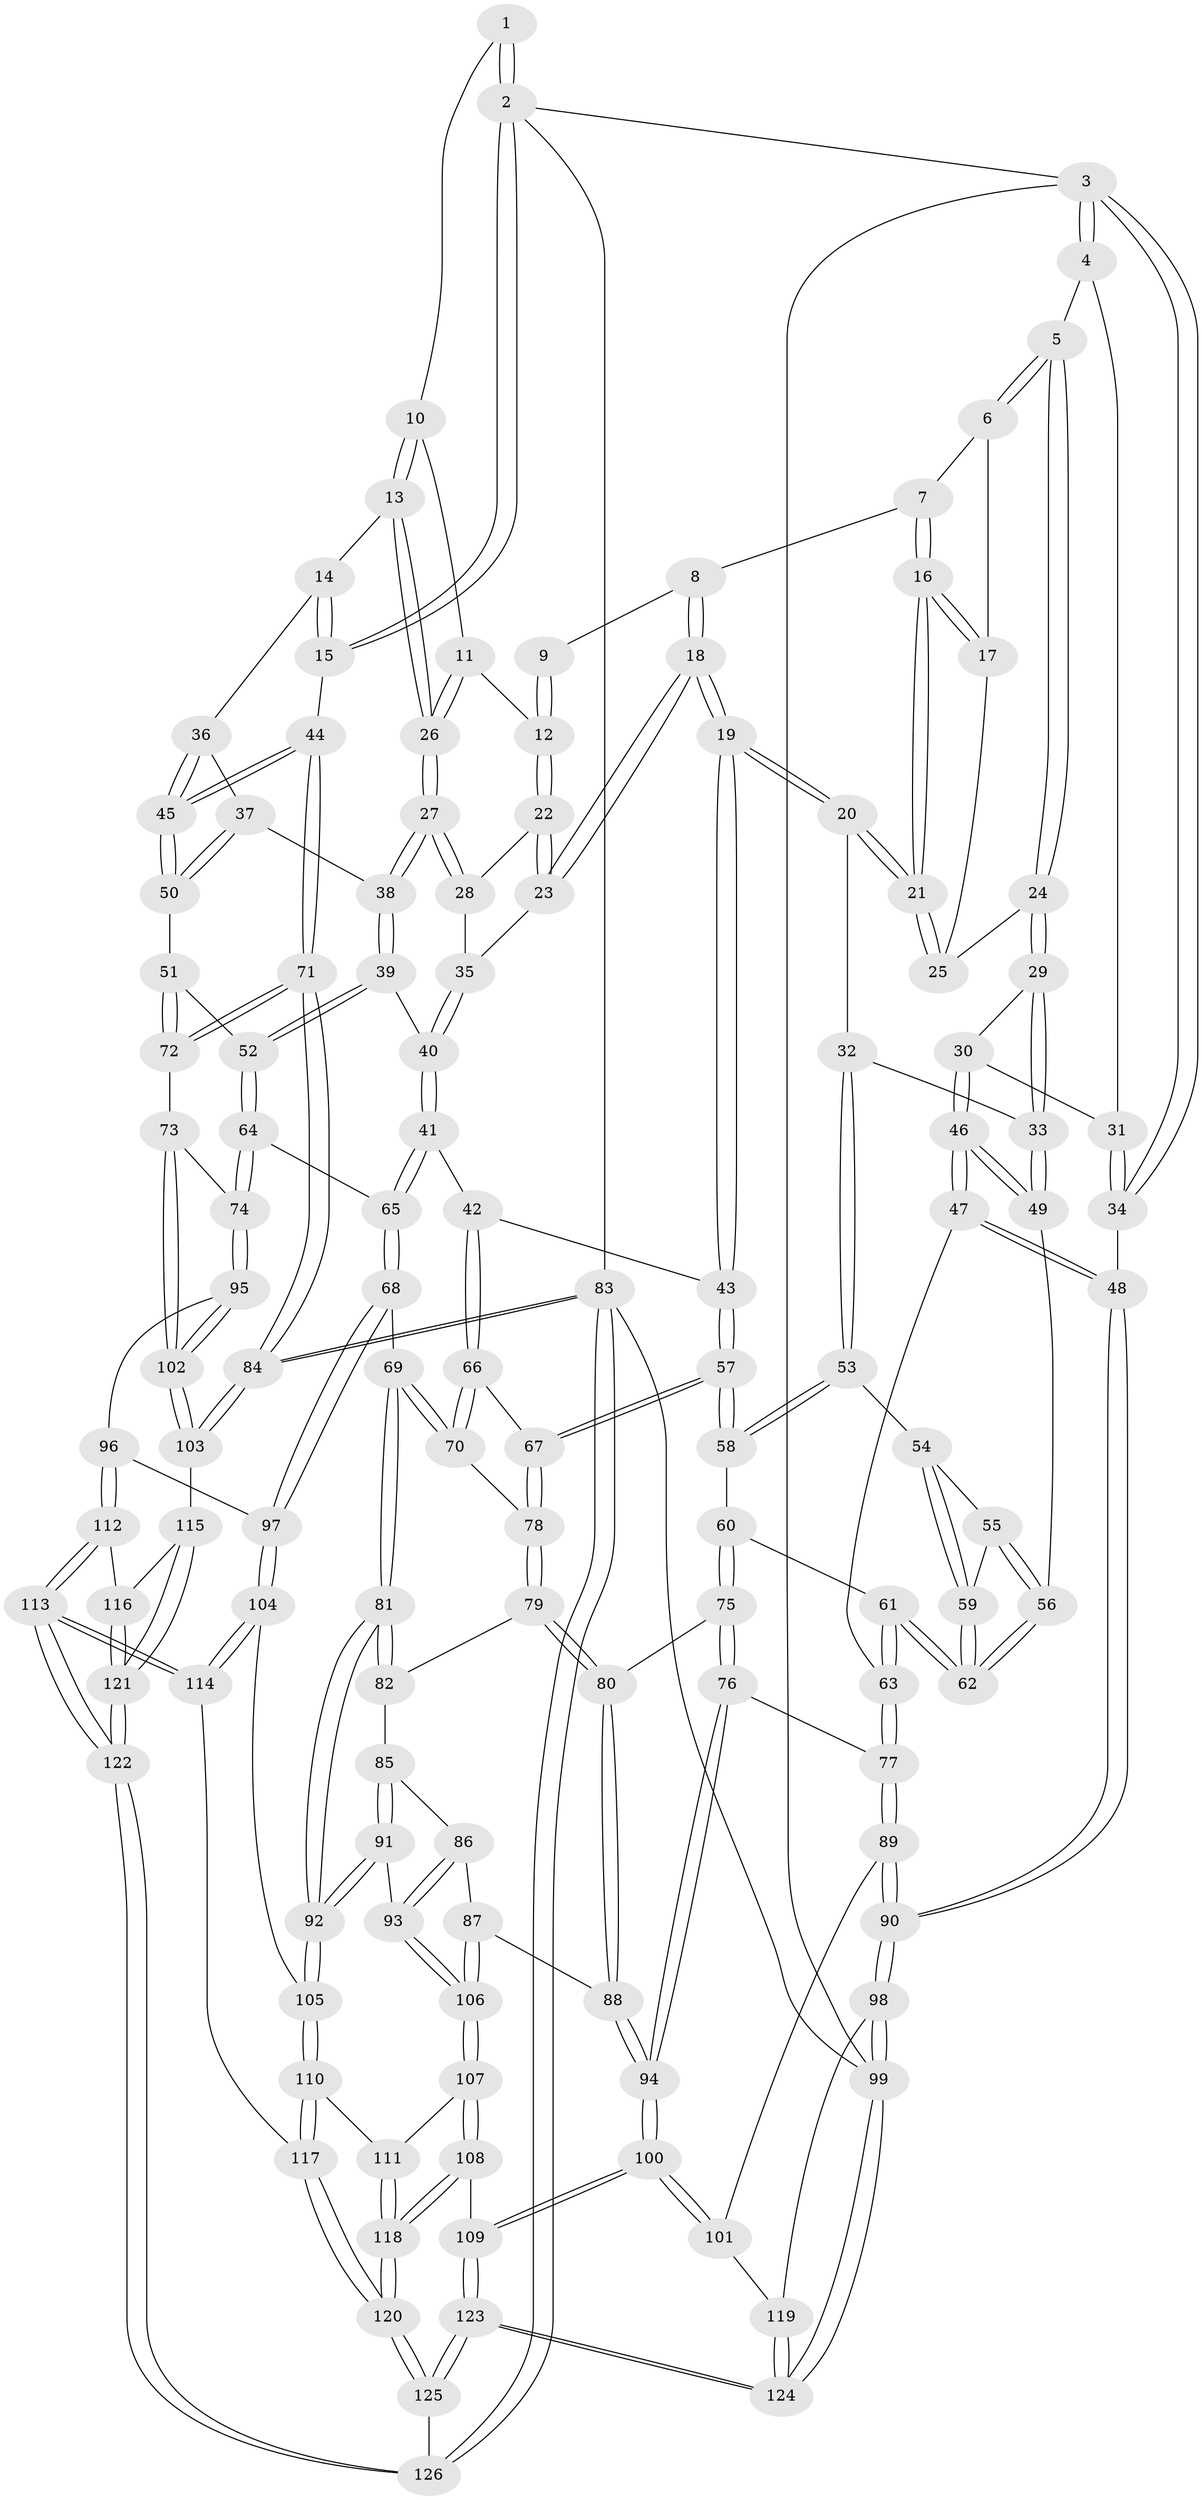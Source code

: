 // coarse degree distribution, {3: 0.1111111111111111, 6: 0.07407407407407407, 4: 0.4444444444444444, 5: 0.35802469135802467, 2: 0.012345679012345678}
// Generated by graph-tools (version 1.1) at 2025/42/03/06/25 10:42:32]
// undirected, 126 vertices, 312 edges
graph export_dot {
graph [start="1"]
  node [color=gray90,style=filled];
  1 [pos="+0.8292136032991959+0"];
  2 [pos="+1+0"];
  3 [pos="+0+0"];
  4 [pos="+0+0"];
  5 [pos="+0.051799661995717866+0"];
  6 [pos="+0.3607763559734295+0"];
  7 [pos="+0.42872688472965986+0"];
  8 [pos="+0.4848692278224118+0"];
  9 [pos="+0.7521135639396667+0"];
  10 [pos="+0.848552969643385+0"];
  11 [pos="+0.7752957969016508+0.06706086476722299"];
  12 [pos="+0.7208240174691156+0.036552155388605886"];
  13 [pos="+0.8867146584559996+0.055255419110460884"];
  14 [pos="+1+0.08672630420049965"];
  15 [pos="+1+0.04437120101662773"];
  16 [pos="+0.35807875541903245+0.10683423359702915"];
  17 [pos="+0.31497492902926055+0.06397517582346715"];
  18 [pos="+0.5415603021491139+0.08816104878975793"];
  19 [pos="+0.5042982791810612+0.18170295013021084"];
  20 [pos="+0.39639724974022567+0.19467364958543307"];
  21 [pos="+0.3687420006706114+0.13779013670812051"];
  22 [pos="+0.6916110595929624+0.06004437007868778"];
  23 [pos="+0.5570187905217218+0.08842414652585609"];
  24 [pos="+0.23738739778300674+0.07805453320938728"];
  25 [pos="+0.25117818703466005+0.07768596599418447"];
  26 [pos="+0.8299527833874144+0.12799267751199564"];
  27 [pos="+0.8292471521968219+0.13162879432460964"];
  28 [pos="+0.7407285691987973+0.1545787969939521"];
  29 [pos="+0.22907196474028+0.12788779007971787"];
  30 [pos="+0.10708509598074856+0.157324004846089"];
  31 [pos="+0.08192511517844496+0.08025017561523892"];
  32 [pos="+0.3843907643024623+0.2020618626425676"];
  33 [pos="+0.2811550430980969+0.19294884773916235"];
  34 [pos="+0+0.30468240911684813"];
  35 [pos="+0.7289439538318937+0.16352716860949565"];
  36 [pos="+0.9195731919783691+0.18995590092011477"];
  37 [pos="+0.8735921273617481+0.19948571754983177"];
  38 [pos="+0.860506006487394+0.19371826607205456"];
  39 [pos="+0.7581299893976444+0.31878796321245517"];
  40 [pos="+0.6744858027453885+0.29180546080497544"];
  41 [pos="+0.6261438333659867+0.29891696810897705"];
  42 [pos="+0.6170850234399505+0.2978666089567485"];
  43 [pos="+0.5279019280899265+0.21859618545442924"];
  44 [pos="+1+0.31041993441660637"];
  45 [pos="+1+0.3104962355933461"];
  46 [pos="+0.0762370283688957+0.2881302838762554"];
  47 [pos="+0.07554270014328913+0.28866066961100223"];
  48 [pos="+0+0.36344853878407957"];
  49 [pos="+0.17578921845042694+0.287044740004961"];
  50 [pos="+0.9445029701981975+0.3362871523025927"];
  51 [pos="+0.9282778614431632+0.3506455935754788"];
  52 [pos="+0.7889320132503173+0.3589902888168051"];
  53 [pos="+0.36272789145357537+0.2678622846553277"];
  54 [pos="+0.3394069665784747+0.2864392346643187"];
  55 [pos="+0.2687100310108047+0.3012273768181468"];
  56 [pos="+0.1946978047967719+0.30047222442162536"];
  57 [pos="+0.4159000581422696+0.42802296867474326"];
  58 [pos="+0.4016413563318121+0.4200716604838469"];
  59 [pos="+0.3008873224725337+0.35159267791215465"];
  60 [pos="+0.33449056236960795+0.41918467953629435"];
  61 [pos="+0.27954972079783136+0.4094335863078411"];
  62 [pos="+0.2790990893082118+0.4078707126034163"];
  63 [pos="+0.19869391871198552+0.5001657626206457"];
  64 [pos="+0.7804202847269224+0.5095804806258816"];
  65 [pos="+0.7060482378756736+0.5233057526742795"];
  66 [pos="+0.5821942378323169+0.3673442791847665"];
  67 [pos="+0.4211463286396878+0.43474033006612534"];
  68 [pos="+0.6531171294724656+0.5520042156453211"];
  69 [pos="+0.6247898021883855+0.5486518278101622"];
  70 [pos="+0.5799063485232704+0.4905678352619789"];
  71 [pos="+1+0.4756850631346831"];
  72 [pos="+0.9206916560549102+0.5075406592230617"];
  73 [pos="+0.877733531232338+0.5422950282804233"];
  74 [pos="+0.821062881997966+0.5337593315792782"];
  75 [pos="+0.3112488741821438+0.5480817751578775"];
  76 [pos="+0.2262667484962874+0.5533692992316394"];
  77 [pos="+0.1926889723127165+0.5312544104641901"];
  78 [pos="+0.4316552548400913+0.46912953087285103"];
  79 [pos="+0.42135475755034363+0.5132795577045579"];
  80 [pos="+0.3664830311525191+0.5549790470325395"];
  81 [pos="+0.5737436138704396+0.5871539941648867"];
  82 [pos="+0.4383573660785768+0.534420634580268"];
  83 [pos="+1+1"];
  84 [pos="+1+0.8414666133208825"];
  85 [pos="+0.4500780316945025+0.5775190247820912"];
  86 [pos="+0.42760599798026017+0.6135325454579185"];
  87 [pos="+0.372460701681524+0.6484110665719449"];
  88 [pos="+0.37143495955698835+0.6482674082680601"];
  89 [pos="+0.05377244965478942+0.5953580309733719"];
  90 [pos="+0+0.6073606589258386"];
  91 [pos="+0.497884866321398+0.6552746471637723"];
  92 [pos="+0.5321488417129627+0.6514082338967004"];
  93 [pos="+0.48738745621348994+0.6616310179461682"];
  94 [pos="+0.2929441255647844+0.7212084943246369"];
  95 [pos="+0.7735083370475869+0.692378699305603"];
  96 [pos="+0.7575011207762593+0.708247562531883"];
  97 [pos="+0.6807604654640099+0.6630980980396679"];
  98 [pos="+0+0.6267117464877132"];
  99 [pos="+0+1"];
  100 [pos="+0.2861039920126212+0.7519111534100065"];
  101 [pos="+0.20896118822072723+0.7520353063101529"];
  102 [pos="+0.9479684841649303+0.6852578418733485"];
  103 [pos="+1+0.7825116751260083"];
  104 [pos="+0.6186544654922442+0.7267231074687898"];
  105 [pos="+0.5495876115369996+0.6808011209810175"];
  106 [pos="+0.463384911893187+0.6788804335980283"];
  107 [pos="+0.44452993294689586+0.7664904474387481"];
  108 [pos="+0.3531867656963477+0.7987446082711277"];
  109 [pos="+0.3145735406859989+0.7934234432878242"];
  110 [pos="+0.5119377956142508+0.7891664808532383"];
  111 [pos="+0.48161625338406383+0.7832197518842041"];
  112 [pos="+0.7617384443644196+0.7672359043181805"];
  113 [pos="+0.6614285406306948+0.8448156903272492"];
  114 [pos="+0.6263596326588879+0.8319194920064266"];
  115 [pos="+1+0.7921676451763378"];
  116 [pos="+0.789729009010842+0.7805578252832848"];
  117 [pos="+0.5844052491263092+0.8421730579430922"];
  118 [pos="+0.45141372059609713+0.9126965947502103"];
  119 [pos="+0.14412572441788057+0.802879223297812"];
  120 [pos="+0.4840747411254126+0.9702985447000593"];
  121 [pos="+0.8191567109897105+0.9461958543834622"];
  122 [pos="+0.7601370434318929+1"];
  123 [pos="+0.1744159767202812+1"];
  124 [pos="+0.009816590489246163+1"];
  125 [pos="+0.45372723728380376+1"];
  126 [pos="+0.7514928558641271+1"];
  1 -- 2;
  1 -- 2;
  1 -- 10;
  2 -- 3;
  2 -- 15;
  2 -- 15;
  2 -- 83;
  3 -- 4;
  3 -- 4;
  3 -- 34;
  3 -- 34;
  3 -- 99;
  4 -- 5;
  4 -- 31;
  5 -- 6;
  5 -- 6;
  5 -- 24;
  5 -- 24;
  6 -- 7;
  6 -- 17;
  7 -- 8;
  7 -- 16;
  7 -- 16;
  8 -- 9;
  8 -- 18;
  8 -- 18;
  9 -- 12;
  9 -- 12;
  10 -- 11;
  10 -- 13;
  10 -- 13;
  11 -- 12;
  11 -- 26;
  11 -- 26;
  12 -- 22;
  12 -- 22;
  13 -- 14;
  13 -- 26;
  13 -- 26;
  14 -- 15;
  14 -- 15;
  14 -- 36;
  15 -- 44;
  16 -- 17;
  16 -- 17;
  16 -- 21;
  16 -- 21;
  17 -- 25;
  18 -- 19;
  18 -- 19;
  18 -- 23;
  18 -- 23;
  19 -- 20;
  19 -- 20;
  19 -- 43;
  19 -- 43;
  20 -- 21;
  20 -- 21;
  20 -- 32;
  21 -- 25;
  21 -- 25;
  22 -- 23;
  22 -- 23;
  22 -- 28;
  23 -- 35;
  24 -- 25;
  24 -- 29;
  24 -- 29;
  26 -- 27;
  26 -- 27;
  27 -- 28;
  27 -- 28;
  27 -- 38;
  27 -- 38;
  28 -- 35;
  29 -- 30;
  29 -- 33;
  29 -- 33;
  30 -- 31;
  30 -- 46;
  30 -- 46;
  31 -- 34;
  31 -- 34;
  32 -- 33;
  32 -- 53;
  32 -- 53;
  33 -- 49;
  33 -- 49;
  34 -- 48;
  35 -- 40;
  35 -- 40;
  36 -- 37;
  36 -- 45;
  36 -- 45;
  37 -- 38;
  37 -- 50;
  37 -- 50;
  38 -- 39;
  38 -- 39;
  39 -- 40;
  39 -- 52;
  39 -- 52;
  40 -- 41;
  40 -- 41;
  41 -- 42;
  41 -- 65;
  41 -- 65;
  42 -- 43;
  42 -- 66;
  42 -- 66;
  43 -- 57;
  43 -- 57;
  44 -- 45;
  44 -- 45;
  44 -- 71;
  44 -- 71;
  45 -- 50;
  45 -- 50;
  46 -- 47;
  46 -- 47;
  46 -- 49;
  46 -- 49;
  47 -- 48;
  47 -- 48;
  47 -- 63;
  48 -- 90;
  48 -- 90;
  49 -- 56;
  50 -- 51;
  51 -- 52;
  51 -- 72;
  51 -- 72;
  52 -- 64;
  52 -- 64;
  53 -- 54;
  53 -- 58;
  53 -- 58;
  54 -- 55;
  54 -- 59;
  54 -- 59;
  55 -- 56;
  55 -- 56;
  55 -- 59;
  56 -- 62;
  56 -- 62;
  57 -- 58;
  57 -- 58;
  57 -- 67;
  57 -- 67;
  58 -- 60;
  59 -- 62;
  59 -- 62;
  60 -- 61;
  60 -- 75;
  60 -- 75;
  61 -- 62;
  61 -- 62;
  61 -- 63;
  61 -- 63;
  63 -- 77;
  63 -- 77;
  64 -- 65;
  64 -- 74;
  64 -- 74;
  65 -- 68;
  65 -- 68;
  66 -- 67;
  66 -- 70;
  66 -- 70;
  67 -- 78;
  67 -- 78;
  68 -- 69;
  68 -- 97;
  68 -- 97;
  69 -- 70;
  69 -- 70;
  69 -- 81;
  69 -- 81;
  70 -- 78;
  71 -- 72;
  71 -- 72;
  71 -- 84;
  71 -- 84;
  72 -- 73;
  73 -- 74;
  73 -- 102;
  73 -- 102;
  74 -- 95;
  74 -- 95;
  75 -- 76;
  75 -- 76;
  75 -- 80;
  76 -- 77;
  76 -- 94;
  76 -- 94;
  77 -- 89;
  77 -- 89;
  78 -- 79;
  78 -- 79;
  79 -- 80;
  79 -- 80;
  79 -- 82;
  80 -- 88;
  80 -- 88;
  81 -- 82;
  81 -- 82;
  81 -- 92;
  81 -- 92;
  82 -- 85;
  83 -- 84;
  83 -- 84;
  83 -- 126;
  83 -- 126;
  83 -- 99;
  84 -- 103;
  84 -- 103;
  85 -- 86;
  85 -- 91;
  85 -- 91;
  86 -- 87;
  86 -- 93;
  86 -- 93;
  87 -- 88;
  87 -- 106;
  87 -- 106;
  88 -- 94;
  88 -- 94;
  89 -- 90;
  89 -- 90;
  89 -- 101;
  90 -- 98;
  90 -- 98;
  91 -- 92;
  91 -- 92;
  91 -- 93;
  92 -- 105;
  92 -- 105;
  93 -- 106;
  93 -- 106;
  94 -- 100;
  94 -- 100;
  95 -- 96;
  95 -- 102;
  95 -- 102;
  96 -- 97;
  96 -- 112;
  96 -- 112;
  97 -- 104;
  97 -- 104;
  98 -- 99;
  98 -- 99;
  98 -- 119;
  99 -- 124;
  99 -- 124;
  100 -- 101;
  100 -- 101;
  100 -- 109;
  100 -- 109;
  101 -- 119;
  102 -- 103;
  102 -- 103;
  103 -- 115;
  104 -- 105;
  104 -- 114;
  104 -- 114;
  105 -- 110;
  105 -- 110;
  106 -- 107;
  106 -- 107;
  107 -- 108;
  107 -- 108;
  107 -- 111;
  108 -- 109;
  108 -- 118;
  108 -- 118;
  109 -- 123;
  109 -- 123;
  110 -- 111;
  110 -- 117;
  110 -- 117;
  111 -- 118;
  111 -- 118;
  112 -- 113;
  112 -- 113;
  112 -- 116;
  113 -- 114;
  113 -- 114;
  113 -- 122;
  113 -- 122;
  114 -- 117;
  115 -- 116;
  115 -- 121;
  115 -- 121;
  116 -- 121;
  116 -- 121;
  117 -- 120;
  117 -- 120;
  118 -- 120;
  118 -- 120;
  119 -- 124;
  119 -- 124;
  120 -- 125;
  120 -- 125;
  121 -- 122;
  121 -- 122;
  122 -- 126;
  122 -- 126;
  123 -- 124;
  123 -- 124;
  123 -- 125;
  123 -- 125;
  125 -- 126;
}
